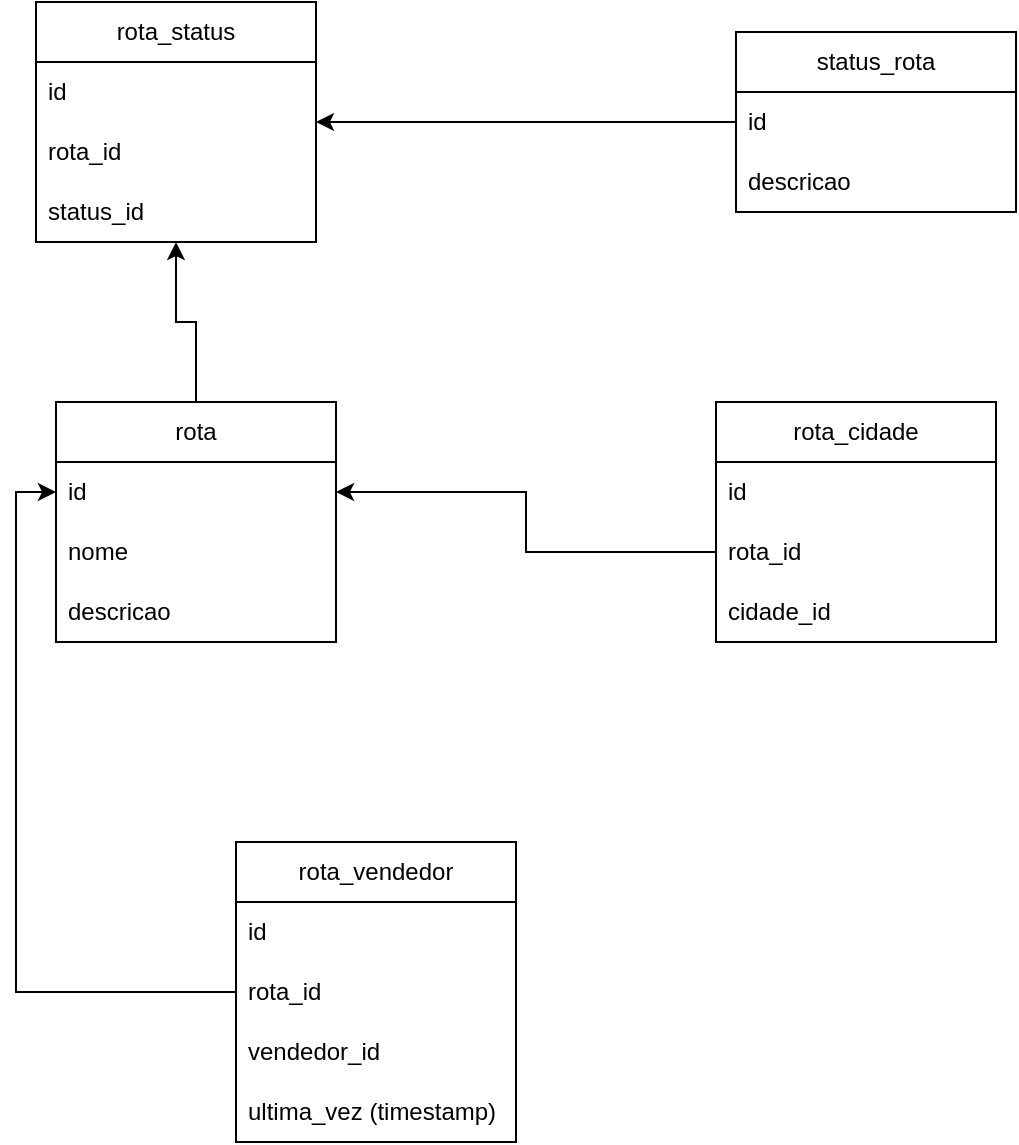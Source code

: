 <mxfile version="22.1.2" type="device">
  <diagram name="Página-1" id="A3FdfSHxo_6xkzjA-BnX">
    <mxGraphModel dx="1050" dy="1700" grid="1" gridSize="10" guides="1" tooltips="1" connect="1" arrows="1" fold="1" page="1" pageScale="1" pageWidth="827" pageHeight="1169" math="0" shadow="0">
      <root>
        <mxCell id="0" />
        <mxCell id="1" parent="0" />
        <mxCell id="H_R4kTVsbWsUIrXA8RTr-6" style="edgeStyle=orthogonalEdgeStyle;rounded=0;orthogonalLoop=1;jettySize=auto;html=1;" edge="1" parent="1" source="OGshCWeb3Q8poJqsJaWg-1" target="H_R4kTVsbWsUIrXA8RTr-1">
          <mxGeometry relative="1" as="geometry" />
        </mxCell>
        <mxCell id="OGshCWeb3Q8poJqsJaWg-1" value="rota" style="swimlane;fontStyle=0;childLayout=stackLayout;horizontal=1;startSize=30;horizontalStack=0;resizeParent=1;resizeParentMax=0;resizeLast=0;collapsible=1;marginBottom=0;whiteSpace=wrap;html=1;" parent="1" vertex="1">
          <mxGeometry x="130" y="60" width="140" height="120" as="geometry" />
        </mxCell>
        <mxCell id="OGshCWeb3Q8poJqsJaWg-2" value="id" style="text;strokeColor=none;fillColor=none;align=left;verticalAlign=middle;spacingLeft=4;spacingRight=4;overflow=hidden;points=[[0,0.5],[1,0.5]];portConstraint=eastwest;rotatable=0;whiteSpace=wrap;html=1;" parent="OGshCWeb3Q8poJqsJaWg-1" vertex="1">
          <mxGeometry y="30" width="140" height="30" as="geometry" />
        </mxCell>
        <mxCell id="OGshCWeb3Q8poJqsJaWg-3" value="nome" style="text;strokeColor=none;fillColor=none;align=left;verticalAlign=middle;spacingLeft=4;spacingRight=4;overflow=hidden;points=[[0,0.5],[1,0.5]];portConstraint=eastwest;rotatable=0;whiteSpace=wrap;html=1;" parent="OGshCWeb3Q8poJqsJaWg-1" vertex="1">
          <mxGeometry y="60" width="140" height="30" as="geometry" />
        </mxCell>
        <mxCell id="OGshCWeb3Q8poJqsJaWg-5" value="descricao" style="text;strokeColor=none;fillColor=none;align=left;verticalAlign=middle;spacingLeft=4;spacingRight=4;overflow=hidden;points=[[0,0.5],[1,0.5]];portConstraint=eastwest;rotatable=0;whiteSpace=wrap;html=1;" parent="OGshCWeb3Q8poJqsJaWg-1" vertex="1">
          <mxGeometry y="90" width="140" height="30" as="geometry" />
        </mxCell>
        <mxCell id="OGshCWeb3Q8poJqsJaWg-6" value="rota_cidade" style="swimlane;fontStyle=0;childLayout=stackLayout;horizontal=1;startSize=30;horizontalStack=0;resizeParent=1;resizeParentMax=0;resizeLast=0;collapsible=1;marginBottom=0;whiteSpace=wrap;html=1;" parent="1" vertex="1">
          <mxGeometry x="460" y="60" width="140" height="120" as="geometry" />
        </mxCell>
        <mxCell id="OGshCWeb3Q8poJqsJaWg-7" value="id" style="text;strokeColor=none;fillColor=none;align=left;verticalAlign=middle;spacingLeft=4;spacingRight=4;overflow=hidden;points=[[0,0.5],[1,0.5]];portConstraint=eastwest;rotatable=0;whiteSpace=wrap;html=1;" parent="OGshCWeb3Q8poJqsJaWg-6" vertex="1">
          <mxGeometry y="30" width="140" height="30" as="geometry" />
        </mxCell>
        <mxCell id="OGshCWeb3Q8poJqsJaWg-8" value="rota_id" style="text;strokeColor=none;fillColor=none;align=left;verticalAlign=middle;spacingLeft=4;spacingRight=4;overflow=hidden;points=[[0,0.5],[1,0.5]];portConstraint=eastwest;rotatable=0;whiteSpace=wrap;html=1;" parent="OGshCWeb3Q8poJqsJaWg-6" vertex="1">
          <mxGeometry y="60" width="140" height="30" as="geometry" />
        </mxCell>
        <mxCell id="OGshCWeb3Q8poJqsJaWg-9" value="cidade_id" style="text;strokeColor=none;fillColor=none;align=left;verticalAlign=middle;spacingLeft=4;spacingRight=4;overflow=hidden;points=[[0,0.5],[1,0.5]];portConstraint=eastwest;rotatable=0;whiteSpace=wrap;html=1;" parent="OGshCWeb3Q8poJqsJaWg-6" vertex="1">
          <mxGeometry y="90" width="140" height="30" as="geometry" />
        </mxCell>
        <mxCell id="OGshCWeb3Q8poJqsJaWg-10" style="edgeStyle=orthogonalEdgeStyle;rounded=0;orthogonalLoop=1;jettySize=auto;html=1;" parent="1" source="OGshCWeb3Q8poJqsJaWg-8" target="OGshCWeb3Q8poJqsJaWg-2" edge="1">
          <mxGeometry relative="1" as="geometry" />
        </mxCell>
        <mxCell id="OGshCWeb3Q8poJqsJaWg-11" value="rota_vendedor" style="swimlane;fontStyle=0;childLayout=stackLayout;horizontal=1;startSize=30;horizontalStack=0;resizeParent=1;resizeParentMax=0;resizeLast=0;collapsible=1;marginBottom=0;whiteSpace=wrap;html=1;" parent="1" vertex="1">
          <mxGeometry x="220" y="280" width="140" height="150" as="geometry" />
        </mxCell>
        <mxCell id="OGshCWeb3Q8poJqsJaWg-12" value="id" style="text;strokeColor=none;fillColor=none;align=left;verticalAlign=middle;spacingLeft=4;spacingRight=4;overflow=hidden;points=[[0,0.5],[1,0.5]];portConstraint=eastwest;rotatable=0;whiteSpace=wrap;html=1;" parent="OGshCWeb3Q8poJqsJaWg-11" vertex="1">
          <mxGeometry y="30" width="140" height="30" as="geometry" />
        </mxCell>
        <mxCell id="OGshCWeb3Q8poJqsJaWg-13" value="rota_id" style="text;strokeColor=none;fillColor=none;align=left;verticalAlign=middle;spacingLeft=4;spacingRight=4;overflow=hidden;points=[[0,0.5],[1,0.5]];portConstraint=eastwest;rotatable=0;whiteSpace=wrap;html=1;" parent="OGshCWeb3Q8poJqsJaWg-11" vertex="1">
          <mxGeometry y="60" width="140" height="30" as="geometry" />
        </mxCell>
        <mxCell id="OGshCWeb3Q8poJqsJaWg-14" value="vendedor_id" style="text;strokeColor=none;fillColor=none;align=left;verticalAlign=middle;spacingLeft=4;spacingRight=4;overflow=hidden;points=[[0,0.5],[1,0.5]];portConstraint=eastwest;rotatable=0;whiteSpace=wrap;html=1;" parent="OGshCWeb3Q8poJqsJaWg-11" vertex="1">
          <mxGeometry y="90" width="140" height="30" as="geometry" />
        </mxCell>
        <mxCell id="OGshCWeb3Q8poJqsJaWg-19" value="ultima_vez (timestamp)" style="text;strokeColor=none;fillColor=none;align=left;verticalAlign=middle;spacingLeft=4;spacingRight=4;overflow=hidden;points=[[0,0.5],[1,0.5]];portConstraint=eastwest;rotatable=0;whiteSpace=wrap;html=1;" parent="OGshCWeb3Q8poJqsJaWg-11" vertex="1">
          <mxGeometry y="120" width="140" height="30" as="geometry" />
        </mxCell>
        <mxCell id="OGshCWeb3Q8poJqsJaWg-18" style="edgeStyle=orthogonalEdgeStyle;rounded=0;orthogonalLoop=1;jettySize=auto;html=1;entryX=0;entryY=0.5;entryDx=0;entryDy=0;" parent="1" source="OGshCWeb3Q8poJqsJaWg-13" target="OGshCWeb3Q8poJqsJaWg-2" edge="1">
          <mxGeometry relative="1" as="geometry" />
        </mxCell>
        <mxCell id="H_R4kTVsbWsUIrXA8RTr-1" value="rota_status" style="swimlane;fontStyle=0;childLayout=stackLayout;horizontal=1;startSize=30;horizontalStack=0;resizeParent=1;resizeParentMax=0;resizeLast=0;collapsible=1;marginBottom=0;whiteSpace=wrap;html=1;" vertex="1" parent="1">
          <mxGeometry x="120" y="-140" width="140" height="120" as="geometry" />
        </mxCell>
        <mxCell id="H_R4kTVsbWsUIrXA8RTr-2" value="id" style="text;strokeColor=none;fillColor=none;align=left;verticalAlign=middle;spacingLeft=4;spacingRight=4;overflow=hidden;points=[[0,0.5],[1,0.5]];portConstraint=eastwest;rotatable=0;whiteSpace=wrap;html=1;" vertex="1" parent="H_R4kTVsbWsUIrXA8RTr-1">
          <mxGeometry y="30" width="140" height="30" as="geometry" />
        </mxCell>
        <mxCell id="H_R4kTVsbWsUIrXA8RTr-3" value="rota_id" style="text;strokeColor=none;fillColor=none;align=left;verticalAlign=middle;spacingLeft=4;spacingRight=4;overflow=hidden;points=[[0,0.5],[1,0.5]];portConstraint=eastwest;rotatable=0;whiteSpace=wrap;html=1;" vertex="1" parent="H_R4kTVsbWsUIrXA8RTr-1">
          <mxGeometry y="60" width="140" height="30" as="geometry" />
        </mxCell>
        <mxCell id="H_R4kTVsbWsUIrXA8RTr-4" value="status_id" style="text;strokeColor=none;fillColor=none;align=left;verticalAlign=middle;spacingLeft=4;spacingRight=4;overflow=hidden;points=[[0,0.5],[1,0.5]];portConstraint=eastwest;rotatable=0;whiteSpace=wrap;html=1;" vertex="1" parent="H_R4kTVsbWsUIrXA8RTr-1">
          <mxGeometry y="90" width="140" height="30" as="geometry" />
        </mxCell>
        <mxCell id="H_R4kTVsbWsUIrXA8RTr-7" value="status_rota" style="swimlane;fontStyle=0;childLayout=stackLayout;horizontal=1;startSize=30;horizontalStack=0;resizeParent=1;resizeParentMax=0;resizeLast=0;collapsible=1;marginBottom=0;whiteSpace=wrap;html=1;" vertex="1" parent="1">
          <mxGeometry x="470" y="-125" width="140" height="90" as="geometry" />
        </mxCell>
        <mxCell id="H_R4kTVsbWsUIrXA8RTr-8" value="id" style="text;strokeColor=none;fillColor=none;align=left;verticalAlign=middle;spacingLeft=4;spacingRight=4;overflow=hidden;points=[[0,0.5],[1,0.5]];portConstraint=eastwest;rotatable=0;whiteSpace=wrap;html=1;" vertex="1" parent="H_R4kTVsbWsUIrXA8RTr-7">
          <mxGeometry y="30" width="140" height="30" as="geometry" />
        </mxCell>
        <mxCell id="H_R4kTVsbWsUIrXA8RTr-9" value="descricao" style="text;strokeColor=none;fillColor=none;align=left;verticalAlign=middle;spacingLeft=4;spacingRight=4;overflow=hidden;points=[[0,0.5],[1,0.5]];portConstraint=eastwest;rotatable=0;whiteSpace=wrap;html=1;" vertex="1" parent="H_R4kTVsbWsUIrXA8RTr-7">
          <mxGeometry y="60" width="140" height="30" as="geometry" />
        </mxCell>
        <mxCell id="H_R4kTVsbWsUIrXA8RTr-11" style="edgeStyle=orthogonalEdgeStyle;rounded=0;orthogonalLoop=1;jettySize=auto;html=1;" edge="1" parent="1" source="H_R4kTVsbWsUIrXA8RTr-8" target="H_R4kTVsbWsUIrXA8RTr-1">
          <mxGeometry relative="1" as="geometry" />
        </mxCell>
      </root>
    </mxGraphModel>
  </diagram>
</mxfile>
